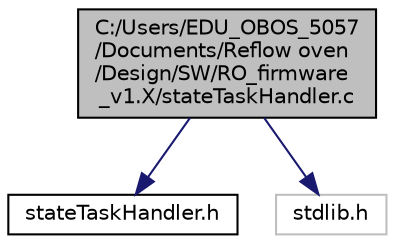 digraph "C:/Users/EDU_OBOS_5057/Documents/Reflow oven/Design/SW/RO_firmware_v1.X/stateTaskHandler.c"
{
 // LATEX_PDF_SIZE
  edge [fontname="Helvetica",fontsize="10",labelfontname="Helvetica",labelfontsize="10"];
  node [fontname="Helvetica",fontsize="10",shape=record];
  Node1 [label="C:/Users/EDU_OBOS_5057\l/Documents/Reflow oven\l/Design/SW/RO_firmware\l_v1.X/stateTaskHandler.c",height=0.2,width=0.4,color="black", fillcolor="grey75", style="filled", fontcolor="black",tooltip=" "];
  Node1 -> Node2 [color="midnightblue",fontsize="10",style="solid",fontname="Helvetica"];
  Node2 [label="stateTaskHandler.h",height=0.2,width=0.4,color="black", fillcolor="white", style="filled",URL="$state_task_handler_8h.html",tooltip=" "];
  Node1 -> Node3 [color="midnightblue",fontsize="10",style="solid",fontname="Helvetica"];
  Node3 [label="stdlib.h",height=0.2,width=0.4,color="grey75", fillcolor="white", style="filled",tooltip=" "];
}
